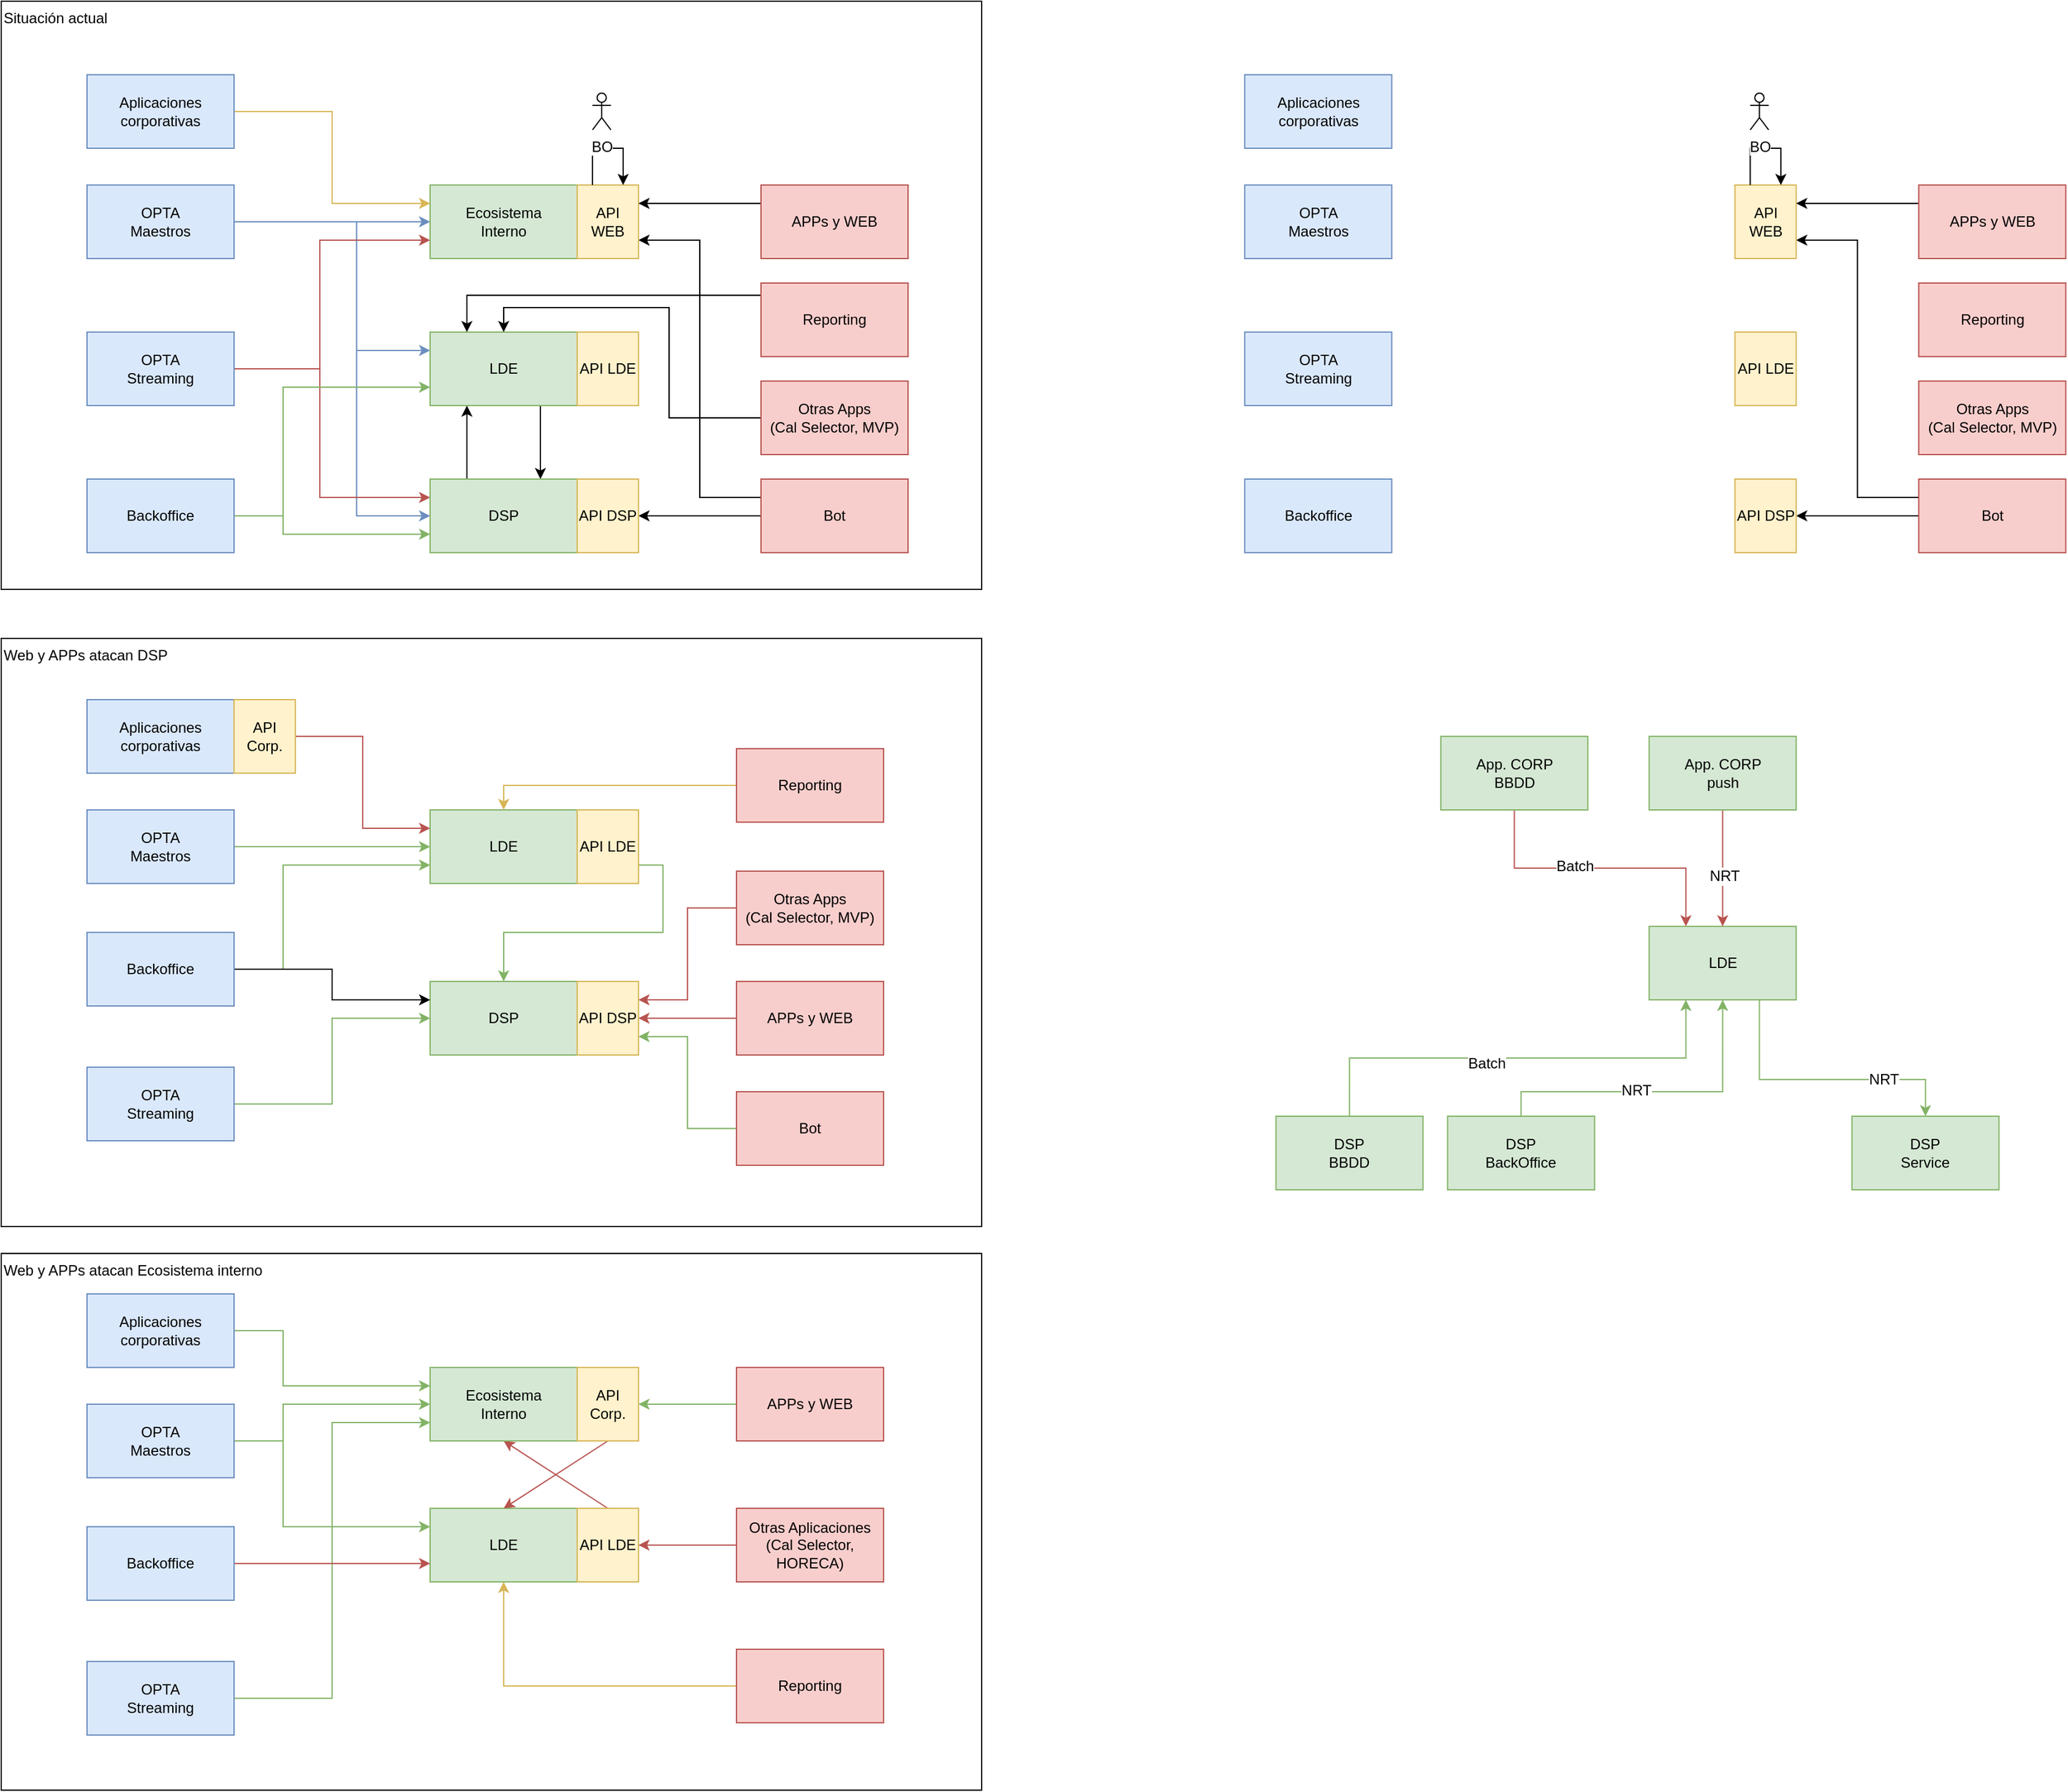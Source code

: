 <mxfile version="10.7.7" type="github"><diagram id="LHsivkUOgNUUJiMmCGNN" name="Page-1"><mxGraphModel dx="1640" dy="899" grid="1" gridSize="10" guides="1" tooltips="1" connect="1" arrows="1" fold="1" page="1" pageScale="1" pageWidth="2336" pageHeight="1654" math="0" shadow="0"><root><mxCell id="0"/><mxCell id="1" parent="0"/><mxCell id="gYBD2t718kt2oSgxCIuQ-80" value="Web y APPs atacan Ecosistema interno" style="rounded=0;whiteSpace=wrap;html=1;horizontal=1;labelPosition=center;verticalLabelPosition=middle;align=left;verticalAlign=top;" vertex="1" parent="1"><mxGeometry x="170" y="1162" width="800" height="438" as="geometry"/></mxCell><mxCell id="gYBD2t718kt2oSgxCIuQ-79" value="Web y APPs atacan DSP" style="rounded=0;whiteSpace=wrap;html=1;horizontal=1;labelPosition=center;verticalLabelPosition=middle;align=left;verticalAlign=top;" vertex="1" parent="1"><mxGeometry x="170" y="660" width="800" height="480" as="geometry"/></mxCell><mxCell id="gYBD2t718kt2oSgxCIuQ-78" value="Situación actual" style="rounded=0;whiteSpace=wrap;html=1;horizontal=1;labelPosition=center;verticalLabelPosition=middle;align=left;verticalAlign=top;" vertex="1" parent="1"><mxGeometry x="170" y="140" width="800" height="480" as="geometry"/></mxCell><mxCell id="TjyyEjWZZy7XqdxX7_MF-1" value="Ecosistema&lt;br&gt;Interno&lt;br&gt;" style="rounded=0;whiteSpace=wrap;html=1;fillColor=#d5e8d4;strokeColor=#82b366;" parent="1" vertex="1"><mxGeometry x="520" y="290" width="120" height="60" as="geometry"/></mxCell><mxCell id="TjyyEjWZZy7XqdxX7_MF-16" style="edgeStyle=orthogonalEdgeStyle;rounded=0;orthogonalLoop=1;jettySize=auto;html=1;exitX=1;exitY=0.5;exitDx=0;exitDy=0;entryX=0;entryY=0.5;entryDx=0;entryDy=0;fillColor=#dae8fc;strokeColor=#6c8ebf;" parent="1" source="TjyyEjWZZy7XqdxX7_MF-2" target="TjyyEjWZZy7XqdxX7_MF-1" edge="1"><mxGeometry relative="1" as="geometry"/></mxCell><mxCell id="TjyyEjWZZy7XqdxX7_MF-17" style="edgeStyle=orthogonalEdgeStyle;rounded=0;orthogonalLoop=1;jettySize=auto;html=1;exitX=1;exitY=0.5;exitDx=0;exitDy=0;entryX=0;entryY=0.25;entryDx=0;entryDy=0;fillColor=#dae8fc;strokeColor=#6c8ebf;" parent="1" source="TjyyEjWZZy7XqdxX7_MF-2" target="TjyyEjWZZy7XqdxX7_MF-4" edge="1"><mxGeometry relative="1" as="geometry"><Array as="points"><mxPoint x="460" y="320"/><mxPoint x="460" y="425"/></Array></mxGeometry></mxCell><mxCell id="TjyyEjWZZy7XqdxX7_MF-18" style="edgeStyle=orthogonalEdgeStyle;rounded=0;orthogonalLoop=1;jettySize=auto;html=1;exitX=1;exitY=0.5;exitDx=0;exitDy=0;entryX=0;entryY=0.5;entryDx=0;entryDy=0;fillColor=#dae8fc;strokeColor=#6c8ebf;" parent="1" source="TjyyEjWZZy7XqdxX7_MF-2" target="TjyyEjWZZy7XqdxX7_MF-6" edge="1"><mxGeometry relative="1" as="geometry"><Array as="points"><mxPoint x="460" y="320"/><mxPoint x="460" y="560"/></Array></mxGeometry></mxCell><mxCell id="TjyyEjWZZy7XqdxX7_MF-2" value="OPTA&lt;br&gt;Maestros&lt;br&gt;" style="rounded=0;whiteSpace=wrap;html=1;fillColor=#dae8fc;strokeColor=#6c8ebf;" parent="1" vertex="1"><mxGeometry x="240" y="290" width="120" height="60" as="geometry"/></mxCell><mxCell id="TjyyEjWZZy7XqdxX7_MF-19" style="edgeStyle=orthogonalEdgeStyle;rounded=0;orthogonalLoop=1;jettySize=auto;html=1;exitX=1;exitY=0.5;exitDx=0;exitDy=0;entryX=0;entryY=0.75;entryDx=0;entryDy=0;fillColor=#f8cecc;strokeColor=#b85450;" parent="1" source="TjyyEjWZZy7XqdxX7_MF-3" target="TjyyEjWZZy7XqdxX7_MF-1" edge="1"><mxGeometry relative="1" as="geometry"><Array as="points"><mxPoint x="430" y="440"/><mxPoint x="430" y="335"/></Array></mxGeometry></mxCell><mxCell id="TjyyEjWZZy7XqdxX7_MF-20" style="edgeStyle=orthogonalEdgeStyle;rounded=0;orthogonalLoop=1;jettySize=auto;html=1;exitX=1;exitY=0.5;exitDx=0;exitDy=0;entryX=0;entryY=0.25;entryDx=0;entryDy=0;fillColor=#f8cecc;strokeColor=#b85450;" parent="1" source="TjyyEjWZZy7XqdxX7_MF-3" target="TjyyEjWZZy7XqdxX7_MF-6" edge="1"><mxGeometry relative="1" as="geometry"><Array as="points"><mxPoint x="430" y="440"/><mxPoint x="430" y="545"/></Array></mxGeometry></mxCell><mxCell id="TjyyEjWZZy7XqdxX7_MF-3" value="OPTA&lt;br&gt;Streaming&lt;br&gt;" style="rounded=0;whiteSpace=wrap;html=1;fillColor=#dae8fc;strokeColor=#6c8ebf;" parent="1" vertex="1"><mxGeometry x="240" y="410" width="120" height="60" as="geometry"/></mxCell><mxCell id="TjyyEjWZZy7XqdxX7_MF-26" style="edgeStyle=orthogonalEdgeStyle;rounded=0;orthogonalLoop=1;jettySize=auto;html=1;exitX=0.75;exitY=1;exitDx=0;exitDy=0;entryX=0.75;entryY=0;entryDx=0;entryDy=0;" parent="1" source="TjyyEjWZZy7XqdxX7_MF-4" target="TjyyEjWZZy7XqdxX7_MF-6" edge="1"><mxGeometry relative="1" as="geometry"/></mxCell><mxCell id="TjyyEjWZZy7XqdxX7_MF-4" value="LDE&lt;br&gt;" style="rounded=0;whiteSpace=wrap;html=1;fillColor=#d5e8d4;strokeColor=#82b366;" parent="1" vertex="1"><mxGeometry x="520" y="410" width="120" height="60" as="geometry"/></mxCell><mxCell id="TjyyEjWZZy7XqdxX7_MF-27" style="edgeStyle=orthogonalEdgeStyle;rounded=0;orthogonalLoop=1;jettySize=auto;html=1;exitX=0.25;exitY=0;exitDx=0;exitDy=0;entryX=0.25;entryY=1;entryDx=0;entryDy=0;" parent="1" source="TjyyEjWZZy7XqdxX7_MF-6" target="TjyyEjWZZy7XqdxX7_MF-4" edge="1"><mxGeometry relative="1" as="geometry"/></mxCell><mxCell id="TjyyEjWZZy7XqdxX7_MF-6" value="DSP&lt;br&gt;" style="rounded=0;whiteSpace=wrap;html=1;fillColor=#d5e8d4;strokeColor=#82b366;" parent="1" vertex="1"><mxGeometry x="520" y="530" width="120" height="60" as="geometry"/></mxCell><mxCell id="TjyyEjWZZy7XqdxX7_MF-21" style="edgeStyle=orthogonalEdgeStyle;rounded=0;orthogonalLoop=1;jettySize=auto;html=1;exitX=1;exitY=0.5;exitDx=0;exitDy=0;entryX=0;entryY=0.75;entryDx=0;entryDy=0;fillColor=#d5e8d4;strokeColor=#82b366;" parent="1" source="TjyyEjWZZy7XqdxX7_MF-7" target="TjyyEjWZZy7XqdxX7_MF-6" edge="1"><mxGeometry relative="1" as="geometry"><Array as="points"><mxPoint x="400" y="560"/><mxPoint x="400" y="575"/></Array></mxGeometry></mxCell><mxCell id="TjyyEjWZZy7XqdxX7_MF-22" style="edgeStyle=orthogonalEdgeStyle;rounded=0;orthogonalLoop=1;jettySize=auto;html=1;exitX=1;exitY=0.5;exitDx=0;exitDy=0;entryX=0;entryY=0.75;entryDx=0;entryDy=0;fillColor=#d5e8d4;strokeColor=#82b366;" parent="1" source="TjyyEjWZZy7XqdxX7_MF-7" target="TjyyEjWZZy7XqdxX7_MF-4" edge="1"><mxGeometry relative="1" as="geometry"><Array as="points"><mxPoint x="400" y="560"/><mxPoint x="400" y="455"/></Array></mxGeometry></mxCell><mxCell id="TjyyEjWZZy7XqdxX7_MF-7" value="Backoffice&lt;br&gt;" style="rounded=0;whiteSpace=wrap;html=1;fillColor=#dae8fc;strokeColor=#6c8ebf;" parent="1" vertex="1"><mxGeometry x="240" y="530" width="120" height="60" as="geometry"/></mxCell><mxCell id="gYBD2t718kt2oSgxCIuQ-96" style="edgeStyle=orthogonalEdgeStyle;rounded=0;orthogonalLoop=1;jettySize=auto;html=1;exitX=1;exitY=0.75;exitDx=0;exitDy=0;entryX=0;entryY=0.25;entryDx=0;entryDy=0;strokeColor=#000000;endArrow=none;endFill=0;startArrow=classic;startFill=1;" edge="1" parent="1" source="TjyyEjWZZy7XqdxX7_MF-9" target="gYBD2t718kt2oSgxCIuQ-94"><mxGeometry relative="1" as="geometry"><Array as="points"><mxPoint x="740" y="335"/><mxPoint x="740" y="545"/></Array></mxGeometry></mxCell><mxCell id="TjyyEjWZZy7XqdxX7_MF-9" value="API WEB&lt;br&gt;" style="rounded=0;whiteSpace=wrap;html=1;fillColor=#fff2cc;strokeColor=#d6b656;" parent="1" vertex="1"><mxGeometry x="640" y="290" width="50" height="60" as="geometry"/></mxCell><mxCell id="TjyyEjWZZy7XqdxX7_MF-10" value="API LDE&lt;br&gt;" style="rounded=0;whiteSpace=wrap;html=1;fillColor=#fff2cc;strokeColor=#d6b656;" parent="1" vertex="1"><mxGeometry x="640" y="410" width="50" height="60" as="geometry"/></mxCell><mxCell id="gYBD2t718kt2oSgxCIuQ-95" style="edgeStyle=orthogonalEdgeStyle;rounded=0;orthogonalLoop=1;jettySize=auto;html=1;exitX=1;exitY=0.5;exitDx=0;exitDy=0;strokeColor=#000000;startArrow=classic;startFill=1;endArrow=none;endFill=0;" edge="1" parent="1" source="TjyyEjWZZy7XqdxX7_MF-11" target="gYBD2t718kt2oSgxCIuQ-94"><mxGeometry relative="1" as="geometry"/></mxCell><mxCell id="TjyyEjWZZy7XqdxX7_MF-11" value="API DSP&lt;br&gt;" style="rounded=0;whiteSpace=wrap;html=1;fillColor=#fff2cc;strokeColor=#d6b656;" parent="1" vertex="1"><mxGeometry x="640" y="530" width="50" height="60" as="geometry"/></mxCell><mxCell id="gYBD2t718kt2oSgxCIuQ-4" style="edgeStyle=orthogonalEdgeStyle;rounded=0;orthogonalLoop=1;jettySize=auto;html=1;exitX=1;exitY=0.5;exitDx=0;exitDy=0;entryX=0;entryY=0.5;entryDx=0;entryDy=0;fillColor=#d5e8d4;strokeColor=#82b366;" edge="1" parent="1" source="gYBD2t718kt2oSgxCIuQ-6" target="gYBD2t718kt2oSgxCIuQ-12"><mxGeometry relative="1" as="geometry"><Array as="points"><mxPoint x="500" y="830"/><mxPoint x="500" y="830"/></Array></mxGeometry></mxCell><mxCell id="gYBD2t718kt2oSgxCIuQ-6" value="OPTA&lt;br&gt;Maestros&lt;br&gt;" style="rounded=0;whiteSpace=wrap;html=1;fillColor=#dae8fc;strokeColor=#6c8ebf;" vertex="1" parent="1"><mxGeometry x="240" y="800" width="120" height="60" as="geometry"/></mxCell><mxCell id="gYBD2t718kt2oSgxCIuQ-8" style="edgeStyle=orthogonalEdgeStyle;rounded=0;orthogonalLoop=1;jettySize=auto;html=1;exitX=1;exitY=0.5;exitDx=0;exitDy=0;entryX=0;entryY=0.5;entryDx=0;entryDy=0;fillColor=#d5e8d4;strokeColor=#82b366;" edge="1" parent="1" source="gYBD2t718kt2oSgxCIuQ-9" target="gYBD2t718kt2oSgxCIuQ-15"><mxGeometry relative="1" as="geometry"><Array as="points"><mxPoint x="440" y="1040"/><mxPoint x="440" y="970"/></Array></mxGeometry></mxCell><mxCell id="gYBD2t718kt2oSgxCIuQ-9" value="OPTA&lt;br&gt;Streaming&lt;br&gt;" style="rounded=0;whiteSpace=wrap;html=1;fillColor=#dae8fc;strokeColor=#6c8ebf;" vertex="1" parent="1"><mxGeometry x="240" y="1010" width="120" height="60" as="geometry"/></mxCell><mxCell id="gYBD2t718kt2oSgxCIuQ-11" style="rounded=0;orthogonalLoop=1;jettySize=auto;html=1;exitX=1;exitY=0.75;exitDx=0;exitDy=0;entryX=0.5;entryY=0;entryDx=0;entryDy=0;edgeStyle=orthogonalEdgeStyle;fillColor=#d5e8d4;strokeColor=#82b366;" edge="1" parent="1" source="gYBD2t718kt2oSgxCIuQ-22" target="gYBD2t718kt2oSgxCIuQ-15"><mxGeometry relative="1" as="geometry"/></mxCell><mxCell id="gYBD2t718kt2oSgxCIuQ-12" value="LDE&lt;br&gt;" style="rounded=0;whiteSpace=wrap;html=1;fillColor=#d5e8d4;strokeColor=#82b366;" vertex="1" parent="1"><mxGeometry x="520" y="800" width="120" height="60" as="geometry"/></mxCell><mxCell id="gYBD2t718kt2oSgxCIuQ-15" value="DSP&lt;br&gt;" style="rounded=0;whiteSpace=wrap;html=1;fillColor=#d5e8d4;strokeColor=#82b366;" vertex="1" parent="1"><mxGeometry x="520" y="940" width="120" height="60" as="geometry"/></mxCell><mxCell id="gYBD2t718kt2oSgxCIuQ-17" style="edgeStyle=orthogonalEdgeStyle;rounded=0;orthogonalLoop=1;jettySize=auto;html=1;exitX=1;exitY=0.5;exitDx=0;exitDy=0;entryX=0;entryY=0.75;entryDx=0;entryDy=0;fillColor=#d5e8d4;strokeColor=#82b366;" edge="1" parent="1" source="gYBD2t718kt2oSgxCIuQ-18" target="gYBD2t718kt2oSgxCIuQ-12"><mxGeometry relative="1" as="geometry"><Array as="points"><mxPoint x="400" y="930"/><mxPoint x="400" y="845"/></Array></mxGeometry></mxCell><mxCell id="gYBD2t718kt2oSgxCIuQ-97" style="edgeStyle=orthogonalEdgeStyle;rounded=0;orthogonalLoop=1;jettySize=auto;html=1;exitX=1;exitY=0.5;exitDx=0;exitDy=0;entryX=0;entryY=0.25;entryDx=0;entryDy=0;strokeColor=#000000;" edge="1" parent="1" source="gYBD2t718kt2oSgxCIuQ-18" target="gYBD2t718kt2oSgxCIuQ-15"><mxGeometry relative="1" as="geometry"/></mxCell><mxCell id="gYBD2t718kt2oSgxCIuQ-18" value="Backoffice&lt;br&gt;" style="rounded=0;whiteSpace=wrap;html=1;fillColor=#dae8fc;strokeColor=#6c8ebf;" vertex="1" parent="1"><mxGeometry x="240" y="900" width="120" height="60" as="geometry"/></mxCell><mxCell id="gYBD2t718kt2oSgxCIuQ-70" style="edgeStyle=orthogonalEdgeStyle;rounded=0;orthogonalLoop=1;jettySize=auto;html=1;exitX=0;exitY=0.5;exitDx=0;exitDy=0;entryX=1;entryY=0.5;entryDx=0;entryDy=0;strokeColor=#b85450;fillColor=#f8cecc;" edge="1" parent="1" source="gYBD2t718kt2oSgxCIuQ-20" target="gYBD2t718kt2oSgxCIuQ-23"><mxGeometry relative="1" as="geometry"/></mxCell><mxCell id="gYBD2t718kt2oSgxCIuQ-20" value="APPs y WEB&lt;br&gt;" style="rounded=0;whiteSpace=wrap;html=1;fillColor=#f8cecc;strokeColor=#b85450;" vertex="1" parent="1"><mxGeometry x="770" y="940" width="120" height="60" as="geometry"/></mxCell><mxCell id="gYBD2t718kt2oSgxCIuQ-22" value="API LDE&lt;br&gt;" style="rounded=0;whiteSpace=wrap;html=1;fillColor=#fff2cc;strokeColor=#d6b656;" vertex="1" parent="1"><mxGeometry x="640" y="800" width="50" height="60" as="geometry"/></mxCell><mxCell id="gYBD2t718kt2oSgxCIuQ-23" value="API DSP&lt;br&gt;" style="rounded=0;whiteSpace=wrap;html=1;fillColor=#fff2cc;strokeColor=#d6b656;" vertex="1" parent="1"><mxGeometry x="640" y="940" width="50" height="60" as="geometry"/></mxCell><mxCell id="gYBD2t718kt2oSgxCIuQ-28" style="edgeStyle=orthogonalEdgeStyle;rounded=0;orthogonalLoop=1;jettySize=auto;html=1;exitX=0.25;exitY=0;exitDx=0;exitDy=0;entryX=0.75;entryY=0;entryDx=0;entryDy=0;" edge="1" parent="1" source="TjyyEjWZZy7XqdxX7_MF-9" target="TjyyEjWZZy7XqdxX7_MF-9"><mxGeometry relative="1" as="geometry"><mxPoint x="677.5" y="265" as="sourcePoint"/><mxPoint x="737.5" y="265" as="targetPoint"/><Array as="points"><mxPoint x="670" y="260"/><mxPoint x="730" y="260"/></Array></mxGeometry></mxCell><mxCell id="gYBD2t718kt2oSgxCIuQ-29" value="BO" style="shape=umlActor;verticalLabelPosition=bottom;labelBackgroundColor=#ffffff;verticalAlign=top;html=1;outlineConnect=0;" vertex="1" parent="1"><mxGeometry x="652.5" y="215" width="15" height="30" as="geometry"/></mxCell><mxCell id="gYBD2t718kt2oSgxCIuQ-33" style="edgeStyle=orthogonalEdgeStyle;rounded=0;orthogonalLoop=1;jettySize=auto;html=1;exitX=1;exitY=0.5;exitDx=0;exitDy=0;entryX=0;entryY=0.25;entryDx=0;entryDy=0;fillColor=#fff2cc;strokeColor=#d6b656;" edge="1" parent="1" source="gYBD2t718kt2oSgxCIuQ-32" target="TjyyEjWZZy7XqdxX7_MF-1"><mxGeometry relative="1" as="geometry"/></mxCell><mxCell id="gYBD2t718kt2oSgxCIuQ-32" value="Aplicaciones&lt;br&gt;corporativas&lt;br&gt;" style="rounded=0;whiteSpace=wrap;html=1;fillColor=#dae8fc;strokeColor=#6c8ebf;" vertex="1" parent="1"><mxGeometry x="240" y="200" width="120" height="60" as="geometry"/></mxCell><mxCell id="gYBD2t718kt2oSgxCIuQ-34" value="Aplicaciones&lt;br&gt;corporativas&lt;br&gt;" style="rounded=0;whiteSpace=wrap;html=1;fillColor=#dae8fc;strokeColor=#6c8ebf;" vertex="1" parent="1"><mxGeometry x="240" y="710" width="120" height="60" as="geometry"/></mxCell><mxCell id="gYBD2t718kt2oSgxCIuQ-66" style="edgeStyle=orthogonalEdgeStyle;rounded=0;orthogonalLoop=1;jettySize=auto;html=1;exitX=1;exitY=0.5;exitDx=0;exitDy=0;entryX=0;entryY=0.25;entryDx=0;entryDy=0;strokeColor=#82b366;fillColor=#d5e8d4;" edge="1" parent="1" source="gYBD2t718kt2oSgxCIuQ-42" target="gYBD2t718kt2oSgxCIuQ-46"><mxGeometry relative="1" as="geometry"><Array as="points"><mxPoint x="400" y="1315"/><mxPoint x="400" y="1385"/></Array></mxGeometry></mxCell><mxCell id="gYBD2t718kt2oSgxCIuQ-76" style="edgeStyle=orthogonalEdgeStyle;rounded=0;orthogonalLoop=1;jettySize=auto;html=1;exitX=1;exitY=0.5;exitDx=0;exitDy=0;entryX=0;entryY=0.5;entryDx=0;entryDy=0;strokeColor=#82b366;fillColor=#d5e8d4;" edge="1" parent="1" source="gYBD2t718kt2oSgxCIuQ-42" target="gYBD2t718kt2oSgxCIuQ-58"><mxGeometry relative="1" as="geometry"><Array as="points"><mxPoint x="400" y="1315"/><mxPoint x="400" y="1285"/></Array></mxGeometry></mxCell><mxCell id="gYBD2t718kt2oSgxCIuQ-42" value="OPTA&lt;br&gt;Maestros&lt;br&gt;" style="rounded=0;whiteSpace=wrap;html=1;fillColor=#dae8fc;strokeColor=#6c8ebf;" vertex="1" parent="1"><mxGeometry x="240" y="1285" width="120" height="60" as="geometry"/></mxCell><mxCell id="gYBD2t718kt2oSgxCIuQ-64" style="edgeStyle=orthogonalEdgeStyle;rounded=0;orthogonalLoop=1;jettySize=auto;html=1;exitX=1;exitY=0.5;exitDx=0;exitDy=0;entryX=0;entryY=0.75;entryDx=0;entryDy=0;strokeColor=#82b366;fillColor=#d5e8d4;" edge="1" parent="1" source="gYBD2t718kt2oSgxCIuQ-44" target="gYBD2t718kt2oSgxCIuQ-58"><mxGeometry relative="1" as="geometry"/></mxCell><mxCell id="gYBD2t718kt2oSgxCIuQ-44" value="OPTA&lt;br&gt;Streaming&lt;br&gt;" style="rounded=0;whiteSpace=wrap;html=1;fillColor=#dae8fc;strokeColor=#6c8ebf;" vertex="1" parent="1"><mxGeometry x="240" y="1495" width="120" height="60" as="geometry"/></mxCell><mxCell id="gYBD2t718kt2oSgxCIuQ-46" value="LDE&lt;br&gt;" style="rounded=0;whiteSpace=wrap;html=1;fillColor=#d5e8d4;strokeColor=#82b366;" vertex="1" parent="1"><mxGeometry x="520" y="1370" width="120" height="60" as="geometry"/></mxCell><mxCell id="gYBD2t718kt2oSgxCIuQ-48" style="edgeStyle=orthogonalEdgeStyle;rounded=0;orthogonalLoop=1;jettySize=auto;html=1;exitX=1;exitY=0.5;exitDx=0;exitDy=0;entryX=0;entryY=0.75;entryDx=0;entryDy=0;fillColor=#f8cecc;strokeColor=#b85450;" edge="1" parent="1" source="gYBD2t718kt2oSgxCIuQ-49" target="gYBD2t718kt2oSgxCIuQ-46"><mxGeometry relative="1" as="geometry"><Array as="points"><mxPoint x="460" y="1415"/><mxPoint x="460" y="1415"/></Array></mxGeometry></mxCell><mxCell id="gYBD2t718kt2oSgxCIuQ-49" value="Backoffice&lt;br&gt;" style="rounded=0;whiteSpace=wrap;html=1;fillColor=#dae8fc;strokeColor=#6c8ebf;" vertex="1" parent="1"><mxGeometry x="240" y="1385" width="120" height="60" as="geometry"/></mxCell><mxCell id="gYBD2t718kt2oSgxCIuQ-75" style="rounded=0;orthogonalLoop=1;jettySize=auto;html=1;exitX=0.5;exitY=0;exitDx=0;exitDy=0;entryX=0.5;entryY=1;entryDx=0;entryDy=0;strokeColor=#b85450;fillColor=#f8cecc;" edge="1" parent="1" source="gYBD2t718kt2oSgxCIuQ-52" target="gYBD2t718kt2oSgxCIuQ-58"><mxGeometry relative="1" as="geometry"/></mxCell><mxCell id="gYBD2t718kt2oSgxCIuQ-52" value="API LDE&lt;br&gt;" style="rounded=0;whiteSpace=wrap;html=1;fillColor=#fff2cc;strokeColor=#d6b656;" vertex="1" parent="1"><mxGeometry x="640" y="1370" width="50" height="60" as="geometry"/></mxCell><mxCell id="gYBD2t718kt2oSgxCIuQ-56" style="edgeStyle=orthogonalEdgeStyle;rounded=0;orthogonalLoop=1;jettySize=auto;html=1;exitX=1;exitY=0.5;exitDx=0;exitDy=0;entryX=0;entryY=0.25;entryDx=0;entryDy=0;fillColor=#d5e8d4;strokeColor=#82b366;" edge="1" parent="1" source="gYBD2t718kt2oSgxCIuQ-57" target="gYBD2t718kt2oSgxCIuQ-58"><mxGeometry relative="1" as="geometry"><Array as="points"><mxPoint x="400" y="1225"/><mxPoint x="400" y="1270"/></Array></mxGeometry></mxCell><mxCell id="gYBD2t718kt2oSgxCIuQ-57" value="Aplicaciones&lt;br&gt;corporativas&lt;br&gt;" style="rounded=0;whiteSpace=wrap;html=1;fillColor=#dae8fc;strokeColor=#6c8ebf;" vertex="1" parent="1"><mxGeometry x="240" y="1195" width="120" height="60" as="geometry"/></mxCell><mxCell id="gYBD2t718kt2oSgxCIuQ-58" value="Ecosistema&lt;br&gt;Interno&lt;br&gt;" style="rounded=0;whiteSpace=wrap;html=1;fillColor=#d5e8d4;strokeColor=#82b366;" vertex="1" parent="1"><mxGeometry x="520" y="1255" width="120" height="60" as="geometry"/></mxCell><mxCell id="gYBD2t718kt2oSgxCIuQ-69" style="rounded=0;orthogonalLoop=1;jettySize=auto;html=1;exitX=0.5;exitY=1;exitDx=0;exitDy=0;entryX=0.5;entryY=0;entryDx=0;entryDy=0;strokeColor=#b85450;fillColor=#f8cecc;" edge="1" parent="1" source="gYBD2t718kt2oSgxCIuQ-61" target="gYBD2t718kt2oSgxCIuQ-46"><mxGeometry relative="1" as="geometry"/></mxCell><mxCell id="gYBD2t718kt2oSgxCIuQ-61" value="API Corp.&lt;br&gt;" style="rounded=0;whiteSpace=wrap;html=1;fillColor=#fff2cc;strokeColor=#d6b656;" vertex="1" parent="1"><mxGeometry x="640" y="1255" width="50" height="60" as="geometry"/></mxCell><mxCell id="gYBD2t718kt2oSgxCIuQ-68" style="edgeStyle=orthogonalEdgeStyle;rounded=0;orthogonalLoop=1;jettySize=auto;html=1;exitX=1;exitY=0.5;exitDx=0;exitDy=0;entryX=0;entryY=0.25;entryDx=0;entryDy=0;strokeColor=#b85450;fillColor=#f8cecc;" edge="1" parent="1" source="gYBD2t718kt2oSgxCIuQ-67" target="gYBD2t718kt2oSgxCIuQ-12"><mxGeometry relative="1" as="geometry"/></mxCell><mxCell id="gYBD2t718kt2oSgxCIuQ-67" value="API Corp.&lt;br&gt;" style="rounded=0;whiteSpace=wrap;html=1;fillColor=#fff2cc;strokeColor=#d6b656;" vertex="1" parent="1"><mxGeometry x="360" y="710" width="50" height="60" as="geometry"/></mxCell><mxCell id="gYBD2t718kt2oSgxCIuQ-72" style="edgeStyle=orthogonalEdgeStyle;rounded=0;orthogonalLoop=1;jettySize=auto;html=1;exitX=0;exitY=0.25;exitDx=0;exitDy=0;entryX=1;entryY=0.25;entryDx=0;entryDy=0;strokeColor=#000000;" edge="1" parent="1" source="gYBD2t718kt2oSgxCIuQ-71" target="TjyyEjWZZy7XqdxX7_MF-9"><mxGeometry relative="1" as="geometry"/></mxCell><mxCell id="gYBD2t718kt2oSgxCIuQ-71" value="APPs y WEB&lt;br&gt;" style="rounded=0;whiteSpace=wrap;html=1;fillColor=#f8cecc;strokeColor=#b85450;" vertex="1" parent="1"><mxGeometry x="790" y="290" width="120" height="60" as="geometry"/></mxCell><mxCell id="gYBD2t718kt2oSgxCIuQ-74" style="edgeStyle=orthogonalEdgeStyle;rounded=0;orthogonalLoop=1;jettySize=auto;html=1;exitX=0;exitY=0.5;exitDx=0;exitDy=0;entryX=1;entryY=0.5;entryDx=0;entryDy=0;strokeColor=#82b366;fillColor=#d5e8d4;" edge="1" parent="1" source="gYBD2t718kt2oSgxCIuQ-73" target="gYBD2t718kt2oSgxCIuQ-61"><mxGeometry relative="1" as="geometry"/></mxCell><mxCell id="gYBD2t718kt2oSgxCIuQ-73" value="APPs y WEB&lt;br&gt;" style="rounded=0;whiteSpace=wrap;html=1;fillColor=#f8cecc;strokeColor=#b85450;" vertex="1" parent="1"><mxGeometry x="770" y="1255" width="120" height="60" as="geometry"/></mxCell><mxCell id="gYBD2t718kt2oSgxCIuQ-82" style="edgeStyle=orthogonalEdgeStyle;rounded=0;orthogonalLoop=1;jettySize=auto;html=1;exitX=0;exitY=0.25;exitDx=0;exitDy=0;entryX=0.25;entryY=0;entryDx=0;entryDy=0;strokeColor=#000000;" edge="1" parent="1" source="gYBD2t718kt2oSgxCIuQ-81" target="TjyyEjWZZy7XqdxX7_MF-4"><mxGeometry relative="1" as="geometry"><Array as="points"><mxPoint x="791" y="380"/><mxPoint x="551" y="380"/></Array></mxGeometry></mxCell><mxCell id="gYBD2t718kt2oSgxCIuQ-81" value="Reporting" style="rounded=0;whiteSpace=wrap;html=1;fillColor=#f8cecc;strokeColor=#b85450;" vertex="1" parent="1"><mxGeometry x="790" y="370" width="120" height="60" as="geometry"/></mxCell><mxCell id="gYBD2t718kt2oSgxCIuQ-84" style="edgeStyle=orthogonalEdgeStyle;rounded=0;orthogonalLoop=1;jettySize=auto;html=1;exitX=0;exitY=0.5;exitDx=0;exitDy=0;entryX=0.5;entryY=0;entryDx=0;entryDy=0;strokeColor=#000000;" edge="1" parent="1" source="gYBD2t718kt2oSgxCIuQ-83" target="TjyyEjWZZy7XqdxX7_MF-4"><mxGeometry relative="1" as="geometry"/></mxCell><mxCell id="gYBD2t718kt2oSgxCIuQ-83" value="Otras Apps&lt;br&gt;(Cal Selector, MVP)&lt;br&gt;" style="rounded=0;whiteSpace=wrap;html=1;fillColor=#f8cecc;strokeColor=#b85450;" vertex="1" parent="1"><mxGeometry x="790" y="450" width="120" height="60" as="geometry"/></mxCell><mxCell id="gYBD2t718kt2oSgxCIuQ-88" style="edgeStyle=orthogonalEdgeStyle;rounded=0;orthogonalLoop=1;jettySize=auto;html=1;exitX=0;exitY=0.5;exitDx=0;exitDy=0;entryX=0.5;entryY=0;entryDx=0;entryDy=0;strokeColor=#d6b656;fillColor=#fff2cc;" edge="1" parent="1" source="gYBD2t718kt2oSgxCIuQ-86" target="gYBD2t718kt2oSgxCIuQ-12"><mxGeometry relative="1" as="geometry"/></mxCell><mxCell id="gYBD2t718kt2oSgxCIuQ-86" value="Reporting" style="rounded=0;whiteSpace=wrap;html=1;fillColor=#f8cecc;strokeColor=#b85450;" vertex="1" parent="1"><mxGeometry x="770" y="750" width="120" height="60" as="geometry"/></mxCell><mxCell id="gYBD2t718kt2oSgxCIuQ-89" style="edgeStyle=orthogonalEdgeStyle;rounded=0;orthogonalLoop=1;jettySize=auto;html=1;exitX=0;exitY=0.5;exitDx=0;exitDy=0;entryX=1;entryY=0.25;entryDx=0;entryDy=0;strokeColor=#b85450;fillColor=#f8cecc;" edge="1" parent="1" source="gYBD2t718kt2oSgxCIuQ-87" target="gYBD2t718kt2oSgxCIuQ-23"><mxGeometry relative="1" as="geometry"/></mxCell><mxCell id="gYBD2t718kt2oSgxCIuQ-87" value="Otras Apps&lt;br&gt;(Cal Selector, MVP)&lt;br&gt;" style="rounded=0;whiteSpace=wrap;html=1;fillColor=#f8cecc;strokeColor=#b85450;" vertex="1" parent="1"><mxGeometry x="770" y="850" width="120" height="60" as="geometry"/></mxCell><mxCell id="gYBD2t718kt2oSgxCIuQ-93" style="edgeStyle=orthogonalEdgeStyle;rounded=0;orthogonalLoop=1;jettySize=auto;html=1;exitX=0;exitY=0.5;exitDx=0;exitDy=0;entryX=0.5;entryY=1;entryDx=0;entryDy=0;strokeColor=#d6b656;fillColor=#fff2cc;" edge="1" parent="1" source="gYBD2t718kt2oSgxCIuQ-90" target="gYBD2t718kt2oSgxCIuQ-46"><mxGeometry relative="1" as="geometry"/></mxCell><mxCell id="gYBD2t718kt2oSgxCIuQ-90" value="Reporting" style="rounded=0;whiteSpace=wrap;html=1;fillColor=#f8cecc;strokeColor=#b85450;" vertex="1" parent="1"><mxGeometry x="770" y="1485" width="120" height="60" as="geometry"/></mxCell><mxCell id="gYBD2t718kt2oSgxCIuQ-92" style="edgeStyle=orthogonalEdgeStyle;rounded=0;orthogonalLoop=1;jettySize=auto;html=1;exitX=0;exitY=0.5;exitDx=0;exitDy=0;entryX=1;entryY=0.5;entryDx=0;entryDy=0;strokeColor=#b85450;fillColor=#f8cecc;" edge="1" parent="1" source="gYBD2t718kt2oSgxCIuQ-91" target="gYBD2t718kt2oSgxCIuQ-52"><mxGeometry relative="1" as="geometry"/></mxCell><mxCell id="gYBD2t718kt2oSgxCIuQ-91" value="Otras Aplicaciones&lt;br&gt;(Cal Selector, HORECA)&lt;br&gt;" style="rounded=0;whiteSpace=wrap;html=1;fillColor=#f8cecc;strokeColor=#b85450;" vertex="1" parent="1"><mxGeometry x="770" y="1370" width="120" height="60" as="geometry"/></mxCell><mxCell id="gYBD2t718kt2oSgxCIuQ-94" value="Bot&lt;br&gt;" style="rounded=0;whiteSpace=wrap;html=1;fillColor=#f8cecc;strokeColor=#b85450;" vertex="1" parent="1"><mxGeometry x="790" y="530" width="120" height="60" as="geometry"/></mxCell><mxCell id="gYBD2t718kt2oSgxCIuQ-99" style="edgeStyle=orthogonalEdgeStyle;rounded=0;orthogonalLoop=1;jettySize=auto;html=1;exitX=0;exitY=0.5;exitDx=0;exitDy=0;entryX=1;entryY=0.75;entryDx=0;entryDy=0;startArrow=none;startFill=0;endArrow=classic;endFill=1;strokeColor=#82b366;fillColor=#d5e8d4;" edge="1" parent="1" source="gYBD2t718kt2oSgxCIuQ-98" target="gYBD2t718kt2oSgxCIuQ-23"><mxGeometry relative="1" as="geometry"/></mxCell><mxCell id="gYBD2t718kt2oSgxCIuQ-98" value="Bot&lt;br&gt;" style="rounded=0;whiteSpace=wrap;html=1;fillColor=#f8cecc;strokeColor=#b85450;" vertex="1" parent="1"><mxGeometry x="770" y="1030" width="120" height="60" as="geometry"/></mxCell><mxCell id="gYBD2t718kt2oSgxCIuQ-137" style="edgeStyle=orthogonalEdgeStyle;rounded=0;orthogonalLoop=1;jettySize=auto;html=1;exitX=0.5;exitY=1;exitDx=0;exitDy=0;entryX=0.25;entryY=0;entryDx=0;entryDy=0;startArrow=none;startFill=0;endArrow=classic;endFill=1;strokeColor=#b85450;fillColor=#f8cecc;" edge="1" parent="1" source="gYBD2t718kt2oSgxCIuQ-100" target="gYBD2t718kt2oSgxCIuQ-109"><mxGeometry relative="1" as="geometry"/></mxCell><mxCell id="gYBD2t718kt2oSgxCIuQ-140" value="Batch" style="text;html=1;resizable=0;points=[];align=center;verticalAlign=middle;labelBackgroundColor=#ffffff;" vertex="1" connectable="0" parent="gYBD2t718kt2oSgxCIuQ-137"><mxGeometry x="-0.177" y="2" relative="1" as="geometry"><mxPoint as="offset"/></mxGeometry></mxCell><mxCell id="gYBD2t718kt2oSgxCIuQ-100" value="App. CORP&lt;br&gt;BBDD&lt;br&gt;" style="rounded=0;whiteSpace=wrap;html=1;fillColor=#d5e8d4;strokeColor=#82b366;" vertex="1" parent="1"><mxGeometry x="1344.706" y="740" width="120" height="60" as="geometry"/></mxCell><mxCell id="gYBD2t718kt2oSgxCIuQ-104" value="OPTA&lt;br&gt;Maestros&lt;br&gt;" style="rounded=0;whiteSpace=wrap;html=1;fillColor=#dae8fc;strokeColor=#6c8ebf;" vertex="1" parent="1"><mxGeometry x="1184.706" y="290" width="120" height="60" as="geometry"/></mxCell><mxCell id="gYBD2t718kt2oSgxCIuQ-107" value="OPTA&lt;br&gt;Streaming&lt;br&gt;" style="rounded=0;whiteSpace=wrap;html=1;fillColor=#dae8fc;strokeColor=#6c8ebf;" vertex="1" parent="1"><mxGeometry x="1184.706" y="410" width="120" height="60" as="geometry"/></mxCell><mxCell id="gYBD2t718kt2oSgxCIuQ-142" style="edgeStyle=orthogonalEdgeStyle;rounded=0;orthogonalLoop=1;jettySize=auto;html=1;exitX=0.75;exitY=1;exitDx=0;exitDy=0;entryX=0.5;entryY=0;entryDx=0;entryDy=0;startArrow=none;startFill=0;endArrow=classic;endFill=1;strokeColor=#82b366;fillColor=#d5e8d4;" edge="1" parent="1" source="gYBD2t718kt2oSgxCIuQ-109" target="gYBD2t718kt2oSgxCIuQ-141"><mxGeometry relative="1" as="geometry"><Array as="points"><mxPoint x="1605" y="1020"/><mxPoint x="1740" y="1020"/></Array></mxGeometry></mxCell><mxCell id="gYBD2t718kt2oSgxCIuQ-143" value="NRT" style="text;html=1;resizable=0;points=[];align=center;verticalAlign=middle;labelBackgroundColor=#ffffff;" vertex="1" connectable="0" parent="gYBD2t718kt2oSgxCIuQ-142"><mxGeometry x="0.439" relative="1" as="geometry"><mxPoint as="offset"/></mxGeometry></mxCell><mxCell id="gYBD2t718kt2oSgxCIuQ-109" value="LDE&lt;br&gt;" style="rounded=0;whiteSpace=wrap;html=1;fillColor=#d5e8d4;strokeColor=#82b366;" vertex="1" parent="1"><mxGeometry x="1514.706" y="895" width="120" height="60" as="geometry"/></mxCell><mxCell id="gYBD2t718kt2oSgxCIuQ-132" style="edgeStyle=orthogonalEdgeStyle;rounded=0;orthogonalLoop=1;jettySize=auto;html=1;exitX=0.5;exitY=0;exitDx=0;exitDy=0;entryX=0.25;entryY=1;entryDx=0;entryDy=0;startArrow=none;startFill=0;endArrow=classic;endFill=1;strokeColor=#82b366;fillColor=#d5e8d4;" edge="1" parent="1" source="gYBD2t718kt2oSgxCIuQ-111" target="gYBD2t718kt2oSgxCIuQ-109"><mxGeometry relative="1" as="geometry"/></mxCell><mxCell id="gYBD2t718kt2oSgxCIuQ-134" value="Batch" style="text;html=1;resizable=0;points=[];align=center;verticalAlign=middle;labelBackgroundColor=#ffffff;" vertex="1" connectable="0" parent="gYBD2t718kt2oSgxCIuQ-132"><mxGeometry x="-0.139" y="-4" relative="1" as="geometry"><mxPoint as="offset"/></mxGeometry></mxCell><mxCell id="gYBD2t718kt2oSgxCIuQ-111" value="DSP&lt;br&gt;BBDD&lt;br&gt;" style="rounded=0;whiteSpace=wrap;html=1;fillColor=#d5e8d4;strokeColor=#82b366;" vertex="1" parent="1"><mxGeometry x="1210.206" y="1050" width="120" height="60" as="geometry"/></mxCell><mxCell id="gYBD2t718kt2oSgxCIuQ-114" value="Backoffice&lt;br&gt;" style="rounded=0;whiteSpace=wrap;html=1;fillColor=#dae8fc;strokeColor=#6c8ebf;" vertex="1" parent="1"><mxGeometry x="1184.706" y="530" width="120" height="60" as="geometry"/></mxCell><mxCell id="gYBD2t718kt2oSgxCIuQ-115" style="edgeStyle=orthogonalEdgeStyle;rounded=0;orthogonalLoop=1;jettySize=auto;html=1;exitX=1;exitY=0.75;exitDx=0;exitDy=0;entryX=0;entryY=0.25;entryDx=0;entryDy=0;strokeColor=#000000;endArrow=none;endFill=0;startArrow=classic;startFill=1;" edge="1" parent="1" source="gYBD2t718kt2oSgxCIuQ-116" target="gYBD2t718kt2oSgxCIuQ-130"><mxGeometry relative="1" as="geometry"><Array as="points"><mxPoint x="1684.706" y="335"/><mxPoint x="1684.706" y="545"/></Array></mxGeometry></mxCell><mxCell id="gYBD2t718kt2oSgxCIuQ-116" value="API WEB&lt;br&gt;" style="rounded=0;whiteSpace=wrap;html=1;fillColor=#fff2cc;strokeColor=#d6b656;" vertex="1" parent="1"><mxGeometry x="1584.706" y="290" width="50" height="60" as="geometry"/></mxCell><mxCell id="gYBD2t718kt2oSgxCIuQ-117" value="API LDE&lt;br&gt;" style="rounded=0;whiteSpace=wrap;html=1;fillColor=#fff2cc;strokeColor=#d6b656;" vertex="1" parent="1"><mxGeometry x="1584.706" y="410" width="50" height="60" as="geometry"/></mxCell><mxCell id="gYBD2t718kt2oSgxCIuQ-118" style="edgeStyle=orthogonalEdgeStyle;rounded=0;orthogonalLoop=1;jettySize=auto;html=1;exitX=1;exitY=0.5;exitDx=0;exitDy=0;strokeColor=#000000;startArrow=classic;startFill=1;endArrow=none;endFill=0;" edge="1" parent="1" source="gYBD2t718kt2oSgxCIuQ-119" target="gYBD2t718kt2oSgxCIuQ-130"><mxGeometry relative="1" as="geometry"/></mxCell><mxCell id="gYBD2t718kt2oSgxCIuQ-119" value="API DSP&lt;br&gt;" style="rounded=0;whiteSpace=wrap;html=1;fillColor=#fff2cc;strokeColor=#d6b656;" vertex="1" parent="1"><mxGeometry x="1584.706" y="530" width="50" height="60" as="geometry"/></mxCell><mxCell id="gYBD2t718kt2oSgxCIuQ-120" style="edgeStyle=orthogonalEdgeStyle;rounded=0;orthogonalLoop=1;jettySize=auto;html=1;exitX=0.25;exitY=0;exitDx=0;exitDy=0;entryX=0.75;entryY=0;entryDx=0;entryDy=0;" edge="1" parent="1" source="gYBD2t718kt2oSgxCIuQ-116" target="gYBD2t718kt2oSgxCIuQ-116"><mxGeometry relative="1" as="geometry"><mxPoint x="1622.206" y="265" as="sourcePoint"/><mxPoint x="1682.206" y="265" as="targetPoint"/><Array as="points"><mxPoint x="1614.706" y="260"/><mxPoint x="1674.706" y="260"/></Array></mxGeometry></mxCell><mxCell id="gYBD2t718kt2oSgxCIuQ-121" value="BO" style="shape=umlActor;verticalLabelPosition=bottom;labelBackgroundColor=#ffffff;verticalAlign=top;html=1;outlineConnect=0;" vertex="1" parent="1"><mxGeometry x="1597.206" y="215" width="15" height="30" as="geometry"/></mxCell><mxCell id="gYBD2t718kt2oSgxCIuQ-123" value="Aplicaciones&lt;br&gt;corporativas&lt;br&gt;" style="rounded=0;whiteSpace=wrap;html=1;fillColor=#dae8fc;strokeColor=#6c8ebf;" vertex="1" parent="1"><mxGeometry x="1184.706" y="200" width="120" height="60" as="geometry"/></mxCell><mxCell id="gYBD2t718kt2oSgxCIuQ-124" style="edgeStyle=orthogonalEdgeStyle;rounded=0;orthogonalLoop=1;jettySize=auto;html=1;exitX=0;exitY=0.25;exitDx=0;exitDy=0;entryX=1;entryY=0.25;entryDx=0;entryDy=0;strokeColor=#000000;" edge="1" parent="1" source="gYBD2t718kt2oSgxCIuQ-125" target="gYBD2t718kt2oSgxCIuQ-116"><mxGeometry relative="1" as="geometry"/></mxCell><mxCell id="gYBD2t718kt2oSgxCIuQ-125" value="APPs y WEB&lt;br&gt;" style="rounded=0;whiteSpace=wrap;html=1;fillColor=#f8cecc;strokeColor=#b85450;" vertex="1" parent="1"><mxGeometry x="1734.706" y="290" width="120" height="60" as="geometry"/></mxCell><mxCell id="gYBD2t718kt2oSgxCIuQ-127" value="Reporting" style="rounded=0;whiteSpace=wrap;html=1;fillColor=#f8cecc;strokeColor=#b85450;" vertex="1" parent="1"><mxGeometry x="1734.706" y="370" width="120" height="60" as="geometry"/></mxCell><mxCell id="gYBD2t718kt2oSgxCIuQ-129" value="Otras Apps&lt;br&gt;(Cal Selector, MVP)&lt;br&gt;" style="rounded=0;whiteSpace=wrap;html=1;fillColor=#f8cecc;strokeColor=#b85450;" vertex="1" parent="1"><mxGeometry x="1734.706" y="450" width="120" height="60" as="geometry"/></mxCell><mxCell id="gYBD2t718kt2oSgxCIuQ-130" value="Bot&lt;br&gt;" style="rounded=0;whiteSpace=wrap;html=1;fillColor=#f8cecc;strokeColor=#b85450;" vertex="1" parent="1"><mxGeometry x="1734.706" y="530" width="120" height="60" as="geometry"/></mxCell><mxCell id="gYBD2t718kt2oSgxCIuQ-133" style="edgeStyle=orthogonalEdgeStyle;rounded=0;orthogonalLoop=1;jettySize=auto;html=1;exitX=0.5;exitY=0;exitDx=0;exitDy=0;entryX=0.5;entryY=1;entryDx=0;entryDy=0;startArrow=none;startFill=0;endArrow=classic;endFill=1;strokeColor=#82b366;fillColor=#d5e8d4;" edge="1" parent="1" source="gYBD2t718kt2oSgxCIuQ-131" target="gYBD2t718kt2oSgxCIuQ-109"><mxGeometry relative="1" as="geometry"><Array as="points"><mxPoint x="1411" y="1030"/><mxPoint x="1575" y="1030"/></Array></mxGeometry></mxCell><mxCell id="gYBD2t718kt2oSgxCIuQ-135" value="NRT" style="text;html=1;resizable=0;points=[];align=center;verticalAlign=middle;labelBackgroundColor=#ffffff;" vertex="1" connectable="0" parent="gYBD2t718kt2oSgxCIuQ-133"><mxGeometry x="-0.121" y="1" relative="1" as="geometry"><mxPoint as="offset"/></mxGeometry></mxCell><mxCell id="gYBD2t718kt2oSgxCIuQ-131" value="DSP&lt;br&gt;BackOffice&lt;br&gt;" style="rounded=0;whiteSpace=wrap;html=1;fillColor=#d5e8d4;strokeColor=#82b366;" vertex="1" parent="1"><mxGeometry x="1350.206" y="1050" width="120" height="60" as="geometry"/></mxCell><mxCell id="gYBD2t718kt2oSgxCIuQ-138" style="edgeStyle=orthogonalEdgeStyle;rounded=0;orthogonalLoop=1;jettySize=auto;html=1;exitX=0.5;exitY=1;exitDx=0;exitDy=0;entryX=0.5;entryY=0;entryDx=0;entryDy=0;startArrow=none;startFill=0;endArrow=classic;endFill=1;strokeColor=#b85450;fillColor=#f8cecc;" edge="1" parent="1" source="gYBD2t718kt2oSgxCIuQ-136" target="gYBD2t718kt2oSgxCIuQ-109"><mxGeometry relative="1" as="geometry"><Array as="points"><mxPoint x="1575" y="820"/></Array></mxGeometry></mxCell><mxCell id="gYBD2t718kt2oSgxCIuQ-139" value="NRT" style="text;html=1;resizable=0;points=[];align=center;verticalAlign=middle;labelBackgroundColor=#ffffff;" vertex="1" connectable="0" parent="gYBD2t718kt2oSgxCIuQ-138"><mxGeometry x="0.134" y="1" relative="1" as="geometry"><mxPoint as="offset"/></mxGeometry></mxCell><mxCell id="gYBD2t718kt2oSgxCIuQ-136" value="App. CORP&lt;br&gt;push&lt;br&gt;" style="rounded=0;whiteSpace=wrap;html=1;fillColor=#d5e8d4;strokeColor=#82b366;" vertex="1" parent="1"><mxGeometry x="1514.706" y="740" width="120" height="60" as="geometry"/></mxCell><mxCell id="gYBD2t718kt2oSgxCIuQ-141" value="DSP&lt;br&gt;Service&lt;br&gt;" style="rounded=0;whiteSpace=wrap;html=1;fillColor=#d5e8d4;strokeColor=#82b366;" vertex="1" parent="1"><mxGeometry x="1680.206" y="1050" width="120" height="60" as="geometry"/></mxCell></root></mxGraphModel></diagram></mxfile>